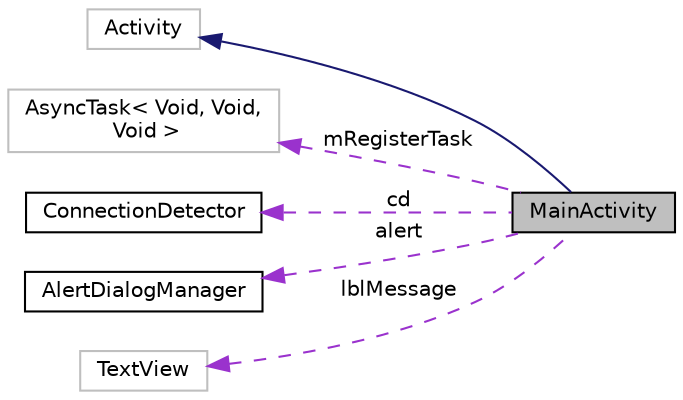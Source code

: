 digraph "MainActivity"
{
  edge [fontname="Helvetica",fontsize="10",labelfontname="Helvetica",labelfontsize="10"];
  node [fontname="Helvetica",fontsize="10",shape=record];
  rankdir="LR";
  Node1 [label="MainActivity",height=0.2,width=0.4,color="black", fillcolor="grey75", style="filled" fontcolor="black"];
  Node2 -> Node1 [dir="back",color="midnightblue",fontsize="10",style="solid",fontname="Helvetica"];
  Node2 [label="Activity",height=0.2,width=0.4,color="grey75", fillcolor="white", style="filled"];
  Node3 -> Node1 [dir="back",color="darkorchid3",fontsize="10",style="dashed",label=" mRegisterTask" ,fontname="Helvetica"];
  Node3 [label="AsyncTask\< Void, Void,\l Void \>",height=0.2,width=0.4,color="grey75", fillcolor="white", style="filled"];
  Node4 -> Node1 [dir="back",color="darkorchid3",fontsize="10",style="dashed",label=" cd" ,fontname="Helvetica"];
  Node4 [label="ConnectionDetector",height=0.2,width=0.4,color="black", fillcolor="white", style="filled",URL="$classcom_1_1example_1_1android_1_1apis_1_1_connection_detector.html"];
  Node5 -> Node1 [dir="back",color="darkorchid3",fontsize="10",style="dashed",label=" alert" ,fontname="Helvetica"];
  Node5 [label="AlertDialogManager",height=0.2,width=0.4,color="black", fillcolor="white", style="filled",URL="$classcom_1_1example_1_1android_1_1apis_1_1_alert_dialog_manager.html"];
  Node6 -> Node1 [dir="back",color="darkorchid3",fontsize="10",style="dashed",label=" lblMessage" ,fontname="Helvetica"];
  Node6 [label="TextView",height=0.2,width=0.4,color="grey75", fillcolor="white", style="filled"];
}
